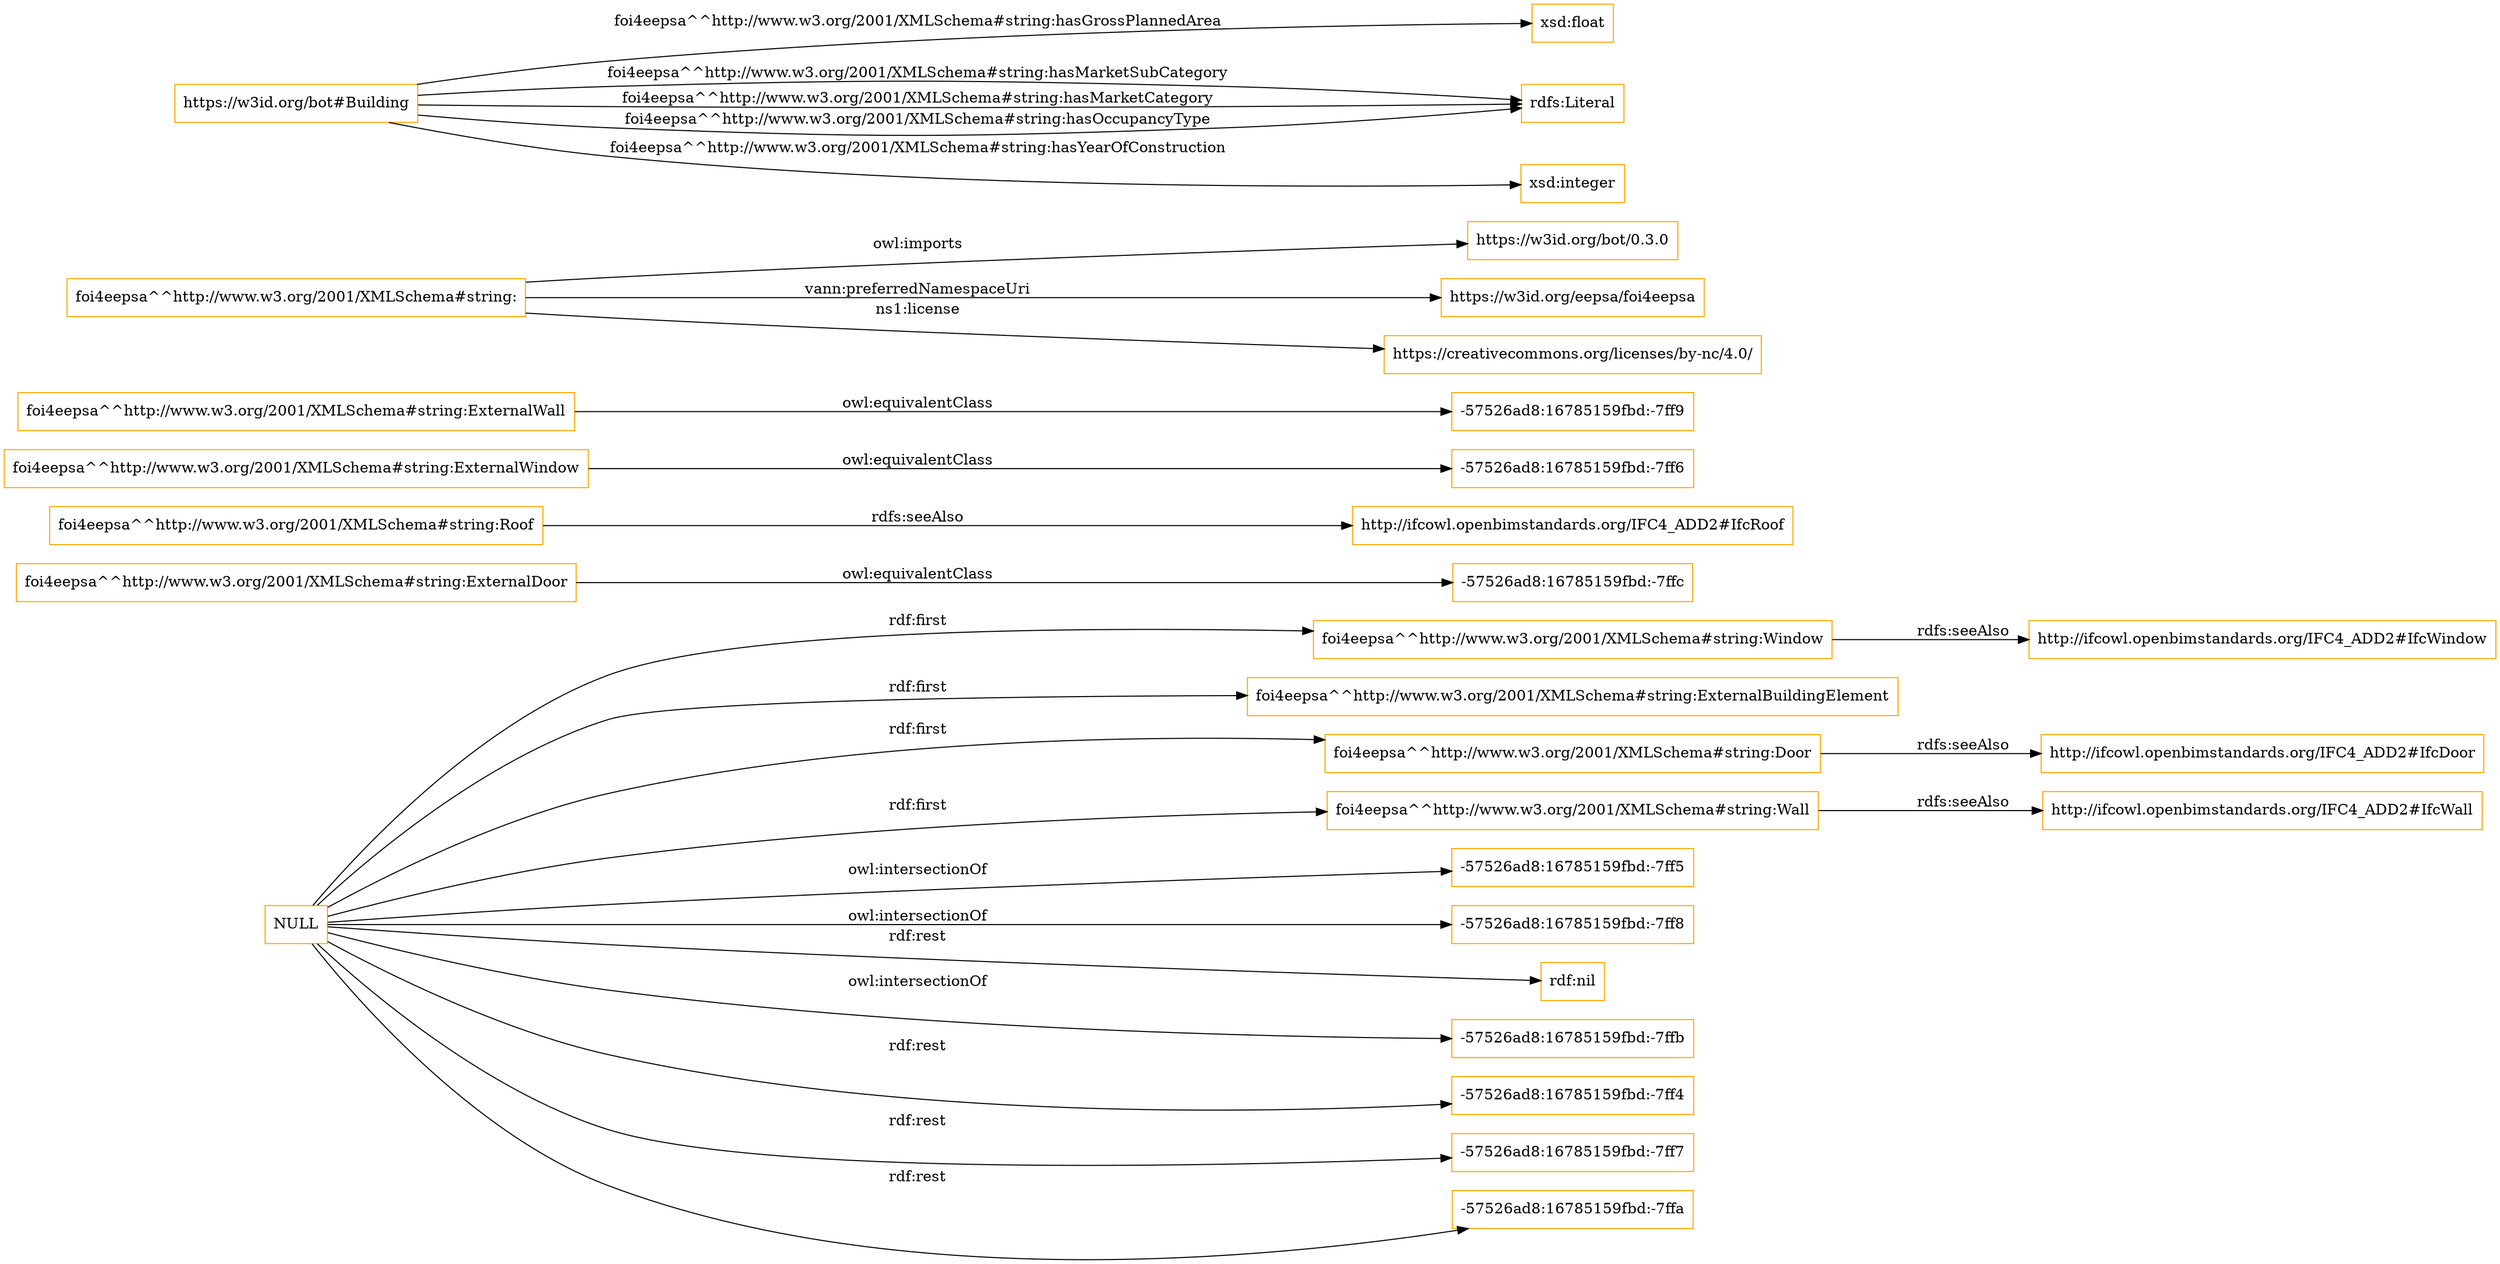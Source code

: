 digraph ar2dtool_diagram { 
rankdir=LR;
size="1501"
node [shape = rectangle, color="orange"]; "foi4eepsa^^http://www.w3.org/2001/XMLSchema#string:Window" "foi4eepsa^^http://www.w3.org/2001/XMLSchema#string:ExternalDoor" "foi4eepsa^^http://www.w3.org/2001/XMLSchema#string:Roof" "-57526ad8:16785159fbd:-7ff6" "-57526ad8:16785159fbd:-7ff9" "foi4eepsa^^http://www.w3.org/2001/XMLSchema#string:ExternalWall" "foi4eepsa^^http://www.w3.org/2001/XMLSchema#string:ExternalBuildingElement" "-57526ad8:16785159fbd:-7ffc" "foi4eepsa^^http://www.w3.org/2001/XMLSchema#string:Door" "foi4eepsa^^http://www.w3.org/2001/XMLSchema#string:ExternalWindow" "foi4eepsa^^http://www.w3.org/2001/XMLSchema#string:Wall" ; /*classes style*/
	"foi4eepsa^^http://www.w3.org/2001/XMLSchema#string:Door" -> "http://ifcowl.openbimstandards.org/IFC4_ADD2#IfcDoor" [ label = "rdfs:seeAlso" ];
	"foi4eepsa^^http://www.w3.org/2001/XMLSchema#string:Wall" -> "http://ifcowl.openbimstandards.org/IFC4_ADD2#IfcWall" [ label = "rdfs:seeAlso" ];
	"foi4eepsa^^http://www.w3.org/2001/XMLSchema#string:Roof" -> "http://ifcowl.openbimstandards.org/IFC4_ADD2#IfcRoof" [ label = "rdfs:seeAlso" ];
	"foi4eepsa^^http://www.w3.org/2001/XMLSchema#string:ExternalDoor" -> "-57526ad8:16785159fbd:-7ffc" [ label = "owl:equivalentClass" ];
	"foi4eepsa^^http://www.w3.org/2001/XMLSchema#string:ExternalWindow" -> "-57526ad8:16785159fbd:-7ff6" [ label = "owl:equivalentClass" ];
	"foi4eepsa^^http://www.w3.org/2001/XMLSchema#string:ExternalWall" -> "-57526ad8:16785159fbd:-7ff9" [ label = "owl:equivalentClass" ];
	"foi4eepsa^^http://www.w3.org/2001/XMLSchema#string:Window" -> "http://ifcowl.openbimstandards.org/IFC4_ADD2#IfcWindow" [ label = "rdfs:seeAlso" ];
	"foi4eepsa^^http://www.w3.org/2001/XMLSchema#string:" -> "https://w3id.org/bot/0.3.0" [ label = "owl:imports" ];
	"foi4eepsa^^http://www.w3.org/2001/XMLSchema#string:" -> "https://w3id.org/eepsa/foi4eepsa" [ label = "vann:preferredNamespaceUri" ];
	"foi4eepsa^^http://www.w3.org/2001/XMLSchema#string:" -> "https://creativecommons.org/licenses/by-nc/4.0/" [ label = "ns1:license" ];
	"NULL" -> "-57526ad8:16785159fbd:-7ff5" [ label = "owl:intersectionOf" ];
	"NULL" -> "foi4eepsa^^http://www.w3.org/2001/XMLSchema#string:Window" [ label = "rdf:first" ];
	"NULL" -> "-57526ad8:16785159fbd:-7ff8" [ label = "owl:intersectionOf" ];
	"NULL" -> "foi4eepsa^^http://www.w3.org/2001/XMLSchema#string:ExternalBuildingElement" [ label = "rdf:first" ];
	"NULL" -> "rdf:nil" [ label = "rdf:rest" ];
	"NULL" -> "foi4eepsa^^http://www.w3.org/2001/XMLSchema#string:Door" [ label = "rdf:first" ];
	"NULL" -> "-57526ad8:16785159fbd:-7ffb" [ label = "owl:intersectionOf" ];
	"NULL" -> "-57526ad8:16785159fbd:-7ff4" [ label = "rdf:rest" ];
	"NULL" -> "-57526ad8:16785159fbd:-7ff7" [ label = "rdf:rest" ];
	"NULL" -> "-57526ad8:16785159fbd:-7ffa" [ label = "rdf:rest" ];
	"NULL" -> "foi4eepsa^^http://www.w3.org/2001/XMLSchema#string:Wall" [ label = "rdf:first" ];
	"https://w3id.org/bot#Building" -> "xsd:float" [ label = "foi4eepsa^^http://www.w3.org/2001/XMLSchema#string:hasGrossPlannedArea" ];
	"https://w3id.org/bot#Building" -> "rdfs:Literal" [ label = "foi4eepsa^^http://www.w3.org/2001/XMLSchema#string:hasMarketSubCategory" ];
	"https://w3id.org/bot#Building" -> "xsd:integer" [ label = "foi4eepsa^^http://www.w3.org/2001/XMLSchema#string:hasYearOfConstruction" ];
	"https://w3id.org/bot#Building" -> "rdfs:Literal" [ label = "foi4eepsa^^http://www.w3.org/2001/XMLSchema#string:hasMarketCategory" ];
	"https://w3id.org/bot#Building" -> "rdfs:Literal" [ label = "foi4eepsa^^http://www.w3.org/2001/XMLSchema#string:hasOccupancyType" ];

}
